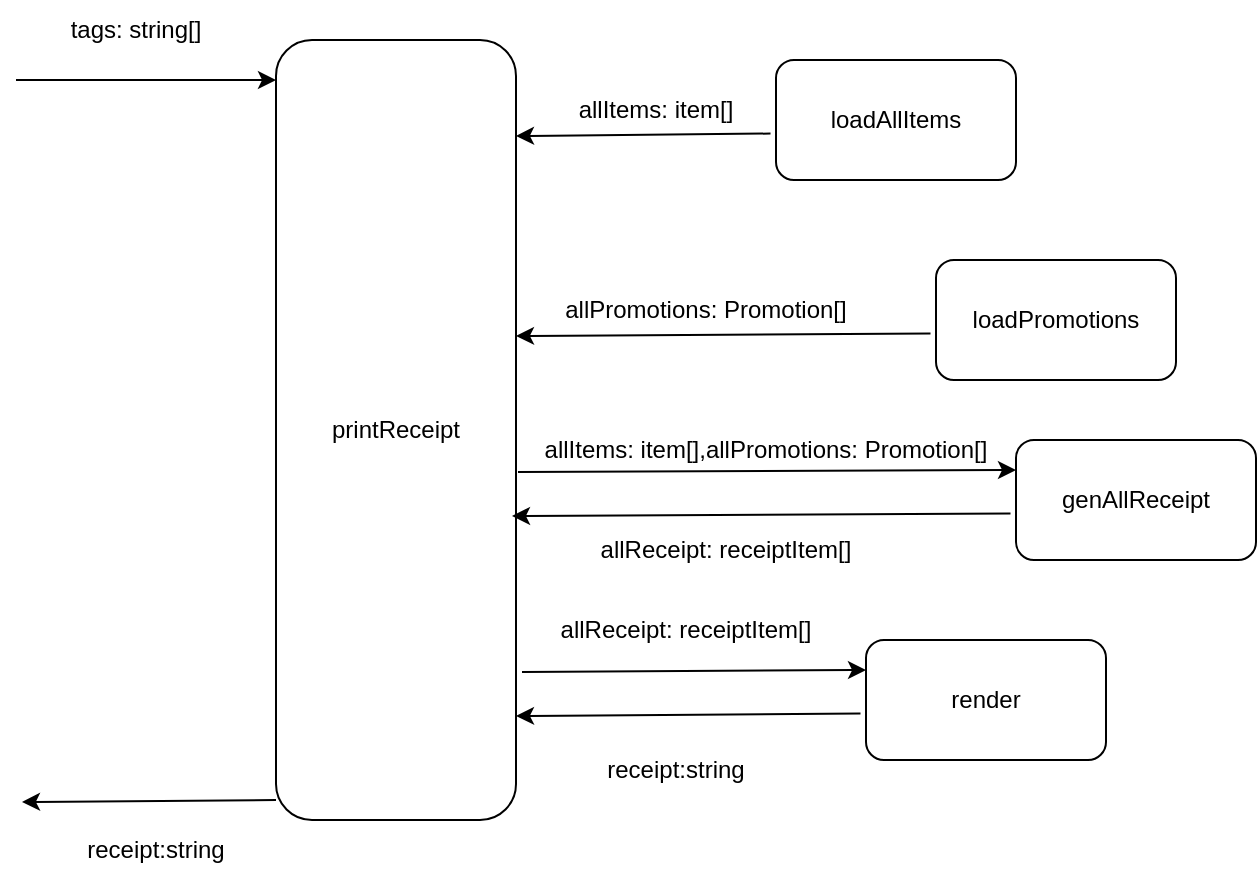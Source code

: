 <mxfile version="24.8.3">
  <diagram name="Page-1" id="BM-A3yqFB9D0xhJbBYtY">
    <mxGraphModel dx="1123" dy="670" grid="1" gridSize="10" guides="1" tooltips="1" connect="1" arrows="1" fold="1" page="1" pageScale="1" pageWidth="850" pageHeight="1100" math="0" shadow="0">
      <root>
        <mxCell id="0" />
        <mxCell id="1" parent="0" />
        <mxCell id="9piBWF579ToOeGklcdrz-1" value="tags: string[]" style="text;strokeColor=none;align=center;fillColor=none;html=1;verticalAlign=middle;whiteSpace=wrap;rounded=0;" vertex="1" parent="1">
          <mxGeometry x="40" y="140" width="100" height="30" as="geometry" />
        </mxCell>
        <mxCell id="9piBWF579ToOeGklcdrz-2" value="printReceipt" style="rounded=1;whiteSpace=wrap;html=1;" vertex="1" parent="1">
          <mxGeometry x="160" y="160" width="120" height="390" as="geometry" />
        </mxCell>
        <mxCell id="9piBWF579ToOeGklcdrz-3" value="" style="endArrow=classic;html=1;rounded=0;exitX=-0.023;exitY=0.613;exitDx=0;exitDy=0;entryX=1;entryY=0.25;entryDx=0;entryDy=0;exitPerimeter=0;" edge="1" parent="1">
          <mxGeometry width="50" height="50" relative="1" as="geometry">
            <mxPoint x="160" y="540" as="sourcePoint" />
            <mxPoint x="33" y="541" as="targetPoint" />
          </mxGeometry>
        </mxCell>
        <mxCell id="9piBWF579ToOeGklcdrz-4" value="receipt:string" style="text;strokeColor=none;align=center;fillColor=none;html=1;verticalAlign=middle;whiteSpace=wrap;rounded=0;" vertex="1" parent="1">
          <mxGeometry x="60" y="550" width="80" height="30" as="geometry" />
        </mxCell>
        <mxCell id="9piBWF579ToOeGklcdrz-5" value="" style="endArrow=classic;html=1;rounded=0;" edge="1" parent="1">
          <mxGeometry width="50" height="50" relative="1" as="geometry">
            <mxPoint x="30" y="180" as="sourcePoint" />
            <mxPoint x="160" y="180" as="targetPoint" />
          </mxGeometry>
        </mxCell>
        <mxCell id="9piBWF579ToOeGklcdrz-8" value="loadAllItems" style="rounded=1;whiteSpace=wrap;html=1;" vertex="1" parent="1">
          <mxGeometry x="410" y="170" width="120" height="60" as="geometry" />
        </mxCell>
        <mxCell id="9piBWF579ToOeGklcdrz-9" value="" style="endArrow=classic;html=1;rounded=0;exitX=-0.023;exitY=0.613;exitDx=0;exitDy=0;entryX=1;entryY=0.25;entryDx=0;entryDy=0;exitPerimeter=0;" edge="1" parent="1" source="9piBWF579ToOeGklcdrz-8">
          <mxGeometry width="50" height="50" relative="1" as="geometry">
            <mxPoint x="390" y="200" as="sourcePoint" />
            <mxPoint x="280" y="208" as="targetPoint" />
          </mxGeometry>
        </mxCell>
        <mxCell id="9piBWF579ToOeGklcdrz-11" value="allItems: item[]" style="text;strokeColor=none;align=center;fillColor=none;html=1;verticalAlign=middle;whiteSpace=wrap;rounded=0;" vertex="1" parent="1">
          <mxGeometry x="300" y="180" width="100" height="30" as="geometry" />
        </mxCell>
        <mxCell id="9piBWF579ToOeGklcdrz-12" value="loadPromotions" style="rounded=1;whiteSpace=wrap;html=1;" vertex="1" parent="1">
          <mxGeometry x="490" y="270" width="120" height="60" as="geometry" />
        </mxCell>
        <mxCell id="9piBWF579ToOeGklcdrz-13" value="" style="endArrow=classic;html=1;rounded=0;exitX=-0.023;exitY=0.613;exitDx=0;exitDy=0;entryX=1;entryY=0.25;entryDx=0;entryDy=0;exitPerimeter=0;" edge="1" parent="1" source="9piBWF579ToOeGklcdrz-12">
          <mxGeometry width="50" height="50" relative="1" as="geometry">
            <mxPoint x="390" y="300" as="sourcePoint" />
            <mxPoint x="280" y="308" as="targetPoint" />
          </mxGeometry>
        </mxCell>
        <mxCell id="9piBWF579ToOeGklcdrz-14" value="allPromotions: Promotion[]" style="text;strokeColor=none;align=center;fillColor=none;html=1;verticalAlign=middle;whiteSpace=wrap;rounded=0;" vertex="1" parent="1">
          <mxGeometry x="300" y="280" width="150" height="30" as="geometry" />
        </mxCell>
        <mxCell id="9piBWF579ToOeGklcdrz-15" value="" style="endArrow=classic;html=1;rounded=0;entryX=0;entryY=0.25;entryDx=0;entryDy=0;exitX=1.022;exitY=0.811;exitDx=0;exitDy=0;exitPerimeter=0;" edge="1" parent="1" target="9piBWF579ToOeGklcdrz-17">
          <mxGeometry width="50" height="50" relative="1" as="geometry">
            <mxPoint x="283" y="476" as="sourcePoint" />
            <mxPoint x="410" y="480" as="targetPoint" />
          </mxGeometry>
        </mxCell>
        <mxCell id="9piBWF579ToOeGklcdrz-16" value="allReceipt: receiptItem[]" style="text;strokeColor=none;align=center;fillColor=none;html=1;verticalAlign=middle;whiteSpace=wrap;rounded=0;" vertex="1" parent="1">
          <mxGeometry x="280" y="440" width="170" height="30" as="geometry" />
        </mxCell>
        <mxCell id="9piBWF579ToOeGklcdrz-17" value="render" style="rounded=1;whiteSpace=wrap;html=1;" vertex="1" parent="1">
          <mxGeometry x="455" y="460" width="120" height="60" as="geometry" />
        </mxCell>
        <mxCell id="9piBWF579ToOeGklcdrz-18" value="" style="endArrow=classic;html=1;rounded=0;exitX=-0.023;exitY=0.613;exitDx=0;exitDy=0;entryX=1;entryY=0.25;entryDx=0;entryDy=0;exitPerimeter=0;" edge="1" parent="1" source="9piBWF579ToOeGklcdrz-17">
          <mxGeometry width="50" height="50" relative="1" as="geometry">
            <mxPoint x="390" y="490" as="sourcePoint" />
            <mxPoint x="280" y="498" as="targetPoint" />
          </mxGeometry>
        </mxCell>
        <mxCell id="9piBWF579ToOeGklcdrz-21" value="receipt:string" style="text;strokeColor=none;align=center;fillColor=none;html=1;verticalAlign=middle;whiteSpace=wrap;rounded=0;" vertex="1" parent="1">
          <mxGeometry x="320" y="510" width="80" height="30" as="geometry" />
        </mxCell>
        <mxCell id="9piBWF579ToOeGklcdrz-22" value="" style="endArrow=classic;html=1;rounded=0;entryX=0;entryY=0.25;entryDx=0;entryDy=0;exitX=1.022;exitY=0.811;exitDx=0;exitDy=0;exitPerimeter=0;" edge="1" parent="1" target="9piBWF579ToOeGklcdrz-24">
          <mxGeometry width="50" height="50" relative="1" as="geometry">
            <mxPoint x="281" y="376" as="sourcePoint" />
            <mxPoint x="408" y="380" as="targetPoint" />
          </mxGeometry>
        </mxCell>
        <mxCell id="9piBWF579ToOeGklcdrz-24" value="genAllReceipt" style="rounded=1;whiteSpace=wrap;html=1;" vertex="1" parent="1">
          <mxGeometry x="530" y="360" width="120" height="60" as="geometry" />
        </mxCell>
        <mxCell id="9piBWF579ToOeGklcdrz-25" value="" style="endArrow=classic;html=1;rounded=0;exitX=-0.023;exitY=0.613;exitDx=0;exitDy=0;entryX=1;entryY=0.25;entryDx=0;entryDy=0;exitPerimeter=0;" edge="1" parent="1" source="9piBWF579ToOeGklcdrz-24">
          <mxGeometry width="50" height="50" relative="1" as="geometry">
            <mxPoint x="388" y="390" as="sourcePoint" />
            <mxPoint x="278" y="398" as="targetPoint" />
          </mxGeometry>
        </mxCell>
        <mxCell id="9piBWF579ToOeGklcdrz-27" value="allReceipt: receiptItem[]" style="text;strokeColor=none;align=center;fillColor=none;html=1;verticalAlign=middle;whiteSpace=wrap;rounded=0;" vertex="1" parent="1">
          <mxGeometry x="300" y="400" width="170" height="30" as="geometry" />
        </mxCell>
        <mxCell id="9piBWF579ToOeGklcdrz-28" value="allItems: item[],allPromotions: Promotion[]" style="text;strokeColor=none;align=center;fillColor=none;html=1;verticalAlign=middle;whiteSpace=wrap;rounded=0;" vertex="1" parent="1">
          <mxGeometry x="290" y="350" width="230" height="30" as="geometry" />
        </mxCell>
      </root>
    </mxGraphModel>
  </diagram>
</mxfile>
